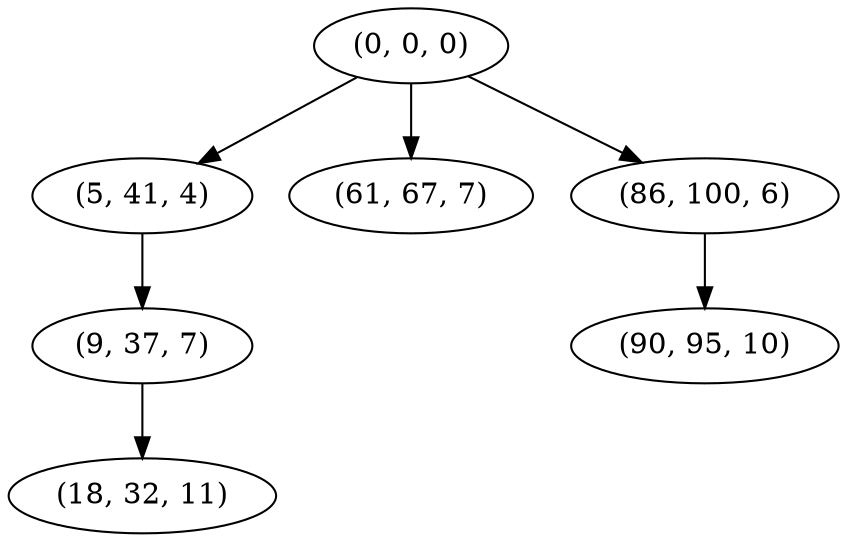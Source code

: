 digraph tree {
    "(0, 0, 0)";
    "(5, 41, 4)";
    "(9, 37, 7)";
    "(18, 32, 11)";
    "(61, 67, 7)";
    "(86, 100, 6)";
    "(90, 95, 10)";
    "(0, 0, 0)" -> "(5, 41, 4)";
    "(0, 0, 0)" -> "(61, 67, 7)";
    "(0, 0, 0)" -> "(86, 100, 6)";
    "(5, 41, 4)" -> "(9, 37, 7)";
    "(9, 37, 7)" -> "(18, 32, 11)";
    "(86, 100, 6)" -> "(90, 95, 10)";
}
